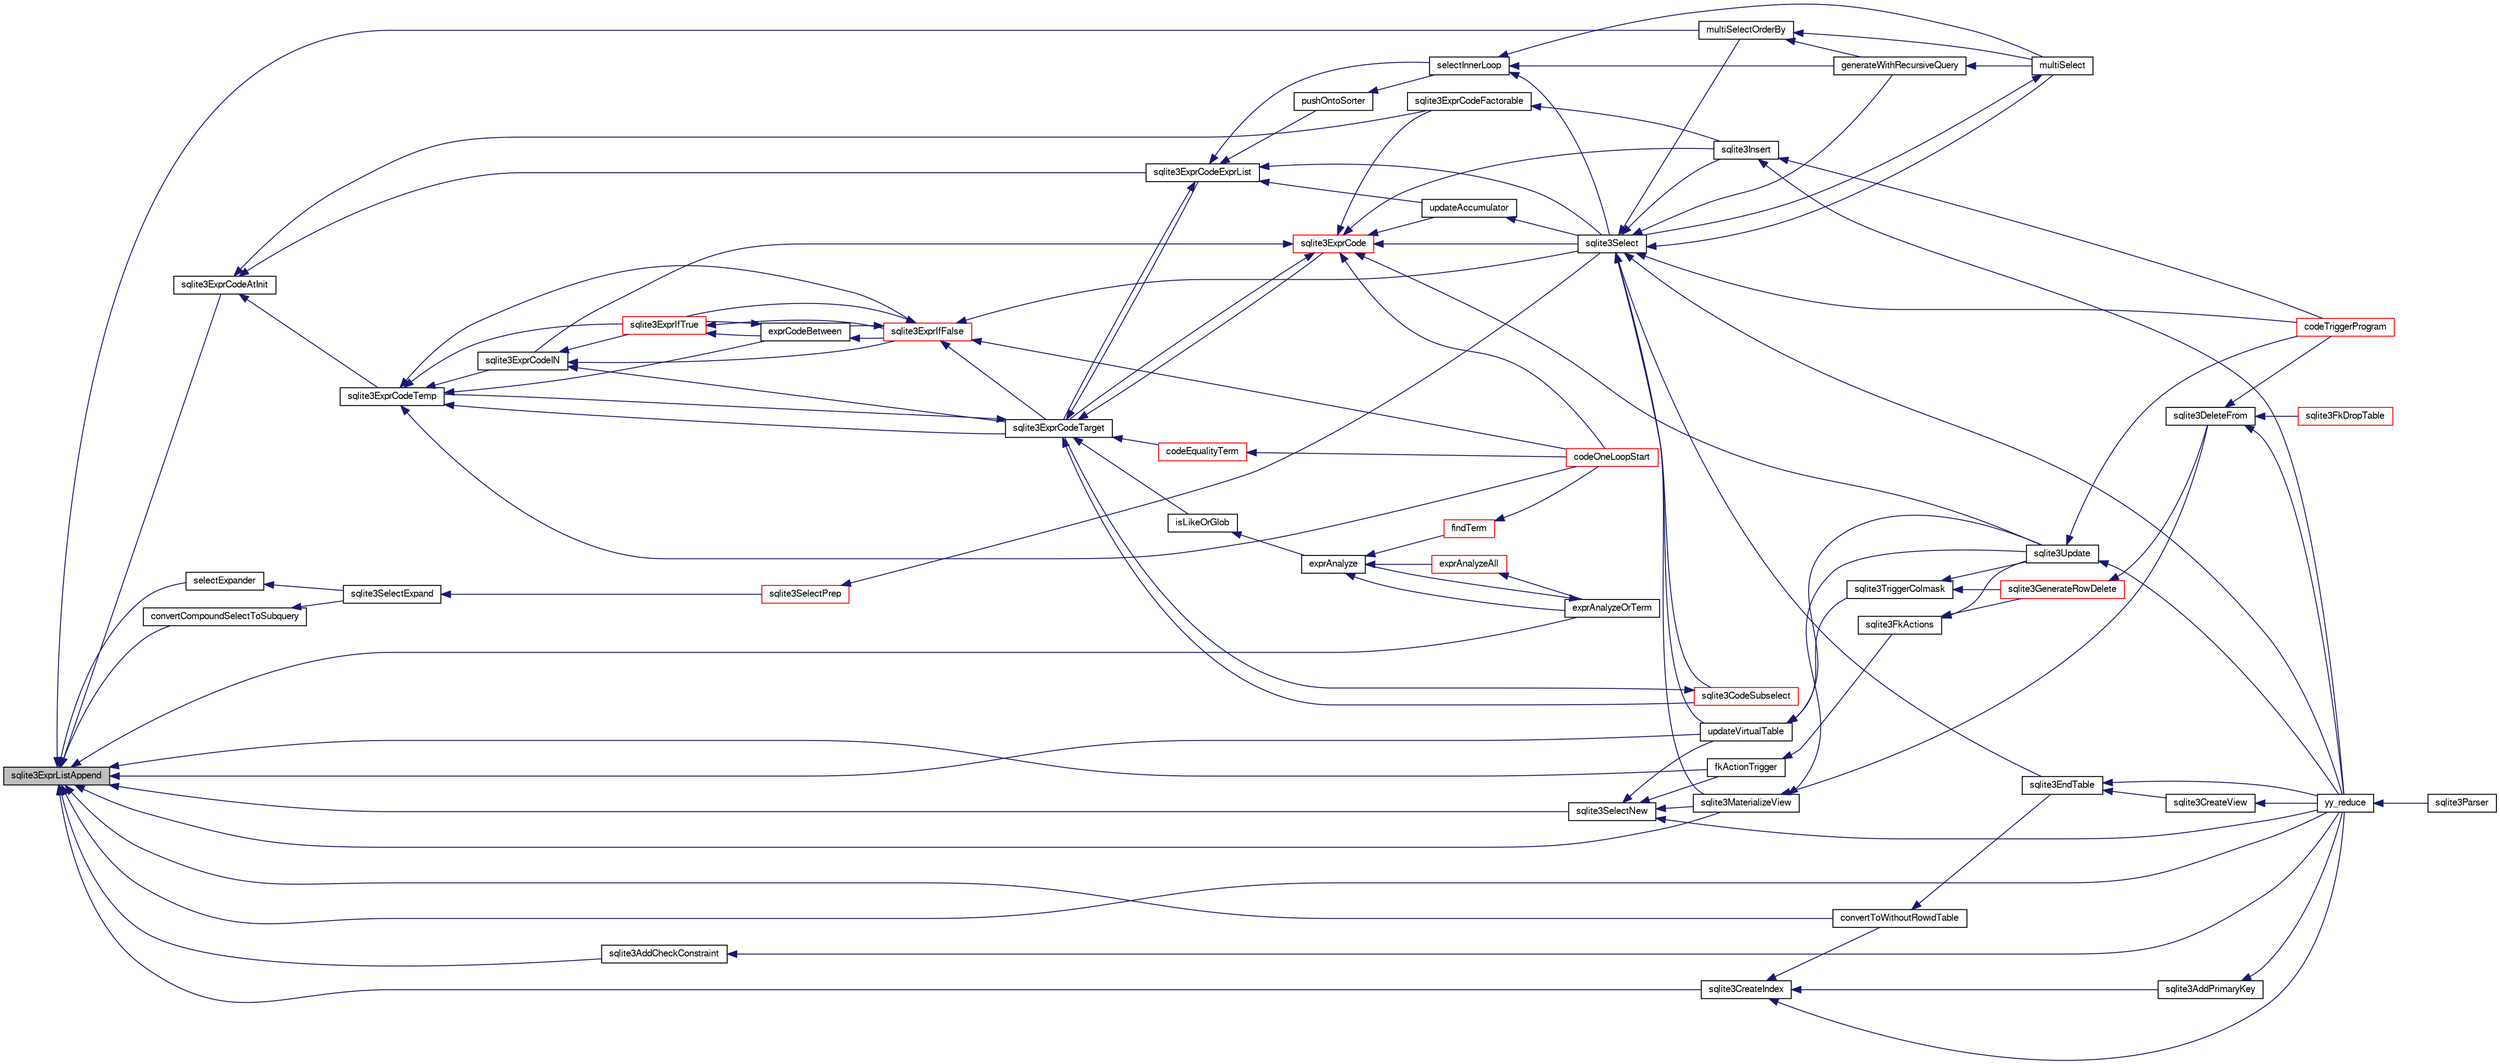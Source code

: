 digraph "sqlite3ExprListAppend"
{
  edge [fontname="FreeSans",fontsize="10",labelfontname="FreeSans",labelfontsize="10"];
  node [fontname="FreeSans",fontsize="10",shape=record];
  rankdir="LR";
  Node534802 [label="sqlite3ExprListAppend",height=0.2,width=0.4,color="black", fillcolor="grey75", style="filled", fontcolor="black"];
  Node534802 -> Node534803 [dir="back",color="midnightblue",fontsize="10",style="solid",fontname="FreeSans"];
  Node534803 [label="sqlite3ExprCodeAtInit",height=0.2,width=0.4,color="black", fillcolor="white", style="filled",URL="$sqlite3_8c.html#ac95e17399015e079099a882989e125c1"];
  Node534803 -> Node534804 [dir="back",color="midnightblue",fontsize="10",style="solid",fontname="FreeSans"];
  Node534804 [label="sqlite3ExprCodeTemp",height=0.2,width=0.4,color="black", fillcolor="white", style="filled",URL="$sqlite3_8c.html#a3bc5c1ccb3c5851847e2aeb4a84ae1fc"];
  Node534804 -> Node534805 [dir="back",color="midnightblue",fontsize="10",style="solid",fontname="FreeSans"];
  Node534805 [label="sqlite3ExprCodeIN",height=0.2,width=0.4,color="black", fillcolor="white", style="filled",URL="$sqlite3_8c.html#ad9cf4f5b5ffb90c24a4a0900c8626193"];
  Node534805 -> Node534806 [dir="back",color="midnightblue",fontsize="10",style="solid",fontname="FreeSans"];
  Node534806 [label="sqlite3ExprCodeTarget",height=0.2,width=0.4,color="black", fillcolor="white", style="filled",URL="$sqlite3_8c.html#a4f308397a0a3ed299ed31aaa1ae2a293"];
  Node534806 -> Node534807 [dir="back",color="midnightblue",fontsize="10",style="solid",fontname="FreeSans"];
  Node534807 [label="sqlite3CodeSubselect",height=0.2,width=0.4,color="red", fillcolor="white", style="filled",URL="$sqlite3_8c.html#aa69b46d2204a1d1b110107a1be12ee0c"];
  Node534807 -> Node534806 [dir="back",color="midnightblue",fontsize="10",style="solid",fontname="FreeSans"];
  Node534806 -> Node534804 [dir="back",color="midnightblue",fontsize="10",style="solid",fontname="FreeSans"];
  Node534806 -> Node534839 [dir="back",color="midnightblue",fontsize="10",style="solid",fontname="FreeSans"];
  Node534839 [label="sqlite3ExprCode",height=0.2,width=0.4,color="red", fillcolor="white", style="filled",URL="$sqlite3_8c.html#a75f270fb0b111b86924cca4ea507b417"];
  Node534839 -> Node534805 [dir="back",color="midnightblue",fontsize="10",style="solid",fontname="FreeSans"];
  Node534839 -> Node534806 [dir="back",color="midnightblue",fontsize="10",style="solid",fontname="FreeSans"];
  Node534839 -> Node534840 [dir="back",color="midnightblue",fontsize="10",style="solid",fontname="FreeSans"];
  Node534840 [label="sqlite3ExprCodeFactorable",height=0.2,width=0.4,color="black", fillcolor="white", style="filled",URL="$sqlite3_8c.html#a843f7fd58eec5a683c1fd8435fcd1e84"];
  Node534840 -> Node534825 [dir="back",color="midnightblue",fontsize="10",style="solid",fontname="FreeSans"];
  Node534825 [label="sqlite3Insert",height=0.2,width=0.4,color="black", fillcolor="white", style="filled",URL="$sqlite3_8c.html#a5b17c9c2000bae6bdff8e6be48d7dc2b"];
  Node534825 -> Node534818 [dir="back",color="midnightblue",fontsize="10",style="solid",fontname="FreeSans"];
  Node534818 [label="codeTriggerProgram",height=0.2,width=0.4,color="red", fillcolor="white", style="filled",URL="$sqlite3_8c.html#a120801f59d9281d201d2ff4b2606836e"];
  Node534825 -> Node534816 [dir="back",color="midnightblue",fontsize="10",style="solid",fontname="FreeSans"];
  Node534816 [label="yy_reduce",height=0.2,width=0.4,color="black", fillcolor="white", style="filled",URL="$sqlite3_8c.html#a7c419a9b25711c666a9a2449ef377f14"];
  Node534816 -> Node534817 [dir="back",color="midnightblue",fontsize="10",style="solid",fontname="FreeSans"];
  Node534817 [label="sqlite3Parser",height=0.2,width=0.4,color="black", fillcolor="white", style="filled",URL="$sqlite3_8c.html#a0327d71a5fabe0b6a343d78a2602e72a"];
  Node534839 -> Node534825 [dir="back",color="midnightblue",fontsize="10",style="solid",fontname="FreeSans"];
  Node534839 -> Node534847 [dir="back",color="midnightblue",fontsize="10",style="solid",fontname="FreeSans"];
  Node534847 [label="updateAccumulator",height=0.2,width=0.4,color="black", fillcolor="white", style="filled",URL="$sqlite3_8c.html#a1681660dd3ecd50c8727d6e56a537bd9"];
  Node534847 -> Node534831 [dir="back",color="midnightblue",fontsize="10",style="solid",fontname="FreeSans"];
  Node534831 [label="sqlite3Select",height=0.2,width=0.4,color="black", fillcolor="white", style="filled",URL="$sqlite3_8c.html#a2465ee8c956209ba4b272477b7c21a45"];
  Node534831 -> Node534807 [dir="back",color="midnightblue",fontsize="10",style="solid",fontname="FreeSans"];
  Node534831 -> Node534832 [dir="back",color="midnightblue",fontsize="10",style="solid",fontname="FreeSans"];
  Node534832 [label="sqlite3EndTable",height=0.2,width=0.4,color="black", fillcolor="white", style="filled",URL="$sqlite3_8c.html#a7b5f2c66c0f0b6f819d970ca389768b0"];
  Node534832 -> Node534833 [dir="back",color="midnightblue",fontsize="10",style="solid",fontname="FreeSans"];
  Node534833 [label="sqlite3CreateView",height=0.2,width=0.4,color="black", fillcolor="white", style="filled",URL="$sqlite3_8c.html#a9d85cb00ff71dee5cd9a019503a6982e"];
  Node534833 -> Node534816 [dir="back",color="midnightblue",fontsize="10",style="solid",fontname="FreeSans"];
  Node534832 -> Node534816 [dir="back",color="midnightblue",fontsize="10",style="solid",fontname="FreeSans"];
  Node534831 -> Node534834 [dir="back",color="midnightblue",fontsize="10",style="solid",fontname="FreeSans"];
  Node534834 [label="sqlite3MaterializeView",height=0.2,width=0.4,color="black", fillcolor="white", style="filled",URL="$sqlite3_8c.html#a4557984b0b75f998fb0c3f231c9b1def"];
  Node534834 -> Node534813 [dir="back",color="midnightblue",fontsize="10",style="solid",fontname="FreeSans"];
  Node534813 [label="sqlite3DeleteFrom",height=0.2,width=0.4,color="black", fillcolor="white", style="filled",URL="$sqlite3_8c.html#ab9b4b45349188b49eabb23f94608a091"];
  Node534813 -> Node534814 [dir="back",color="midnightblue",fontsize="10",style="solid",fontname="FreeSans"];
  Node534814 [label="sqlite3FkDropTable",height=0.2,width=0.4,color="red", fillcolor="white", style="filled",URL="$sqlite3_8c.html#a1218c6fc74e89152ceaa4760e82f5ef9"];
  Node534813 -> Node534818 [dir="back",color="midnightblue",fontsize="10",style="solid",fontname="FreeSans"];
  Node534813 -> Node534816 [dir="back",color="midnightblue",fontsize="10",style="solid",fontname="FreeSans"];
  Node534834 -> Node534826 [dir="back",color="midnightblue",fontsize="10",style="solid",fontname="FreeSans"];
  Node534826 [label="sqlite3Update",height=0.2,width=0.4,color="black", fillcolor="white", style="filled",URL="$sqlite3_8c.html#ac5aa67c46e8cc8174566fabe6809fafa"];
  Node534826 -> Node534818 [dir="back",color="midnightblue",fontsize="10",style="solid",fontname="FreeSans"];
  Node534826 -> Node534816 [dir="back",color="midnightblue",fontsize="10",style="solid",fontname="FreeSans"];
  Node534831 -> Node534825 [dir="back",color="midnightblue",fontsize="10",style="solid",fontname="FreeSans"];
  Node534831 -> Node534835 [dir="back",color="midnightblue",fontsize="10",style="solid",fontname="FreeSans"];
  Node534835 [label="generateWithRecursiveQuery",height=0.2,width=0.4,color="black", fillcolor="white", style="filled",URL="$sqlite3_8c.html#ade2c3663fa9c3b9676507984b9483942"];
  Node534835 -> Node534836 [dir="back",color="midnightblue",fontsize="10",style="solid",fontname="FreeSans"];
  Node534836 [label="multiSelect",height=0.2,width=0.4,color="black", fillcolor="white", style="filled",URL="$sqlite3_8c.html#a6456c61f3d9b2389738753cedfa24fa7"];
  Node534836 -> Node534831 [dir="back",color="midnightblue",fontsize="10",style="solid",fontname="FreeSans"];
  Node534831 -> Node534836 [dir="back",color="midnightblue",fontsize="10",style="solid",fontname="FreeSans"];
  Node534831 -> Node534837 [dir="back",color="midnightblue",fontsize="10",style="solid",fontname="FreeSans"];
  Node534837 [label="multiSelectOrderBy",height=0.2,width=0.4,color="black", fillcolor="white", style="filled",URL="$sqlite3_8c.html#afcdb8488c6f4dfdadaf9f04bca35b808"];
  Node534837 -> Node534835 [dir="back",color="midnightblue",fontsize="10",style="solid",fontname="FreeSans"];
  Node534837 -> Node534836 [dir="back",color="midnightblue",fontsize="10",style="solid",fontname="FreeSans"];
  Node534831 -> Node534818 [dir="back",color="midnightblue",fontsize="10",style="solid",fontname="FreeSans"];
  Node534831 -> Node534838 [dir="back",color="midnightblue",fontsize="10",style="solid",fontname="FreeSans"];
  Node534838 [label="updateVirtualTable",height=0.2,width=0.4,color="black", fillcolor="white", style="filled",URL="$sqlite3_8c.html#a740220531db9293c39a2cdd7da3f74e1"];
  Node534838 -> Node534828 [dir="back",color="midnightblue",fontsize="10",style="solid",fontname="FreeSans"];
  Node534828 [label="sqlite3TriggerColmask",height=0.2,width=0.4,color="black", fillcolor="white", style="filled",URL="$sqlite3_8c.html#acace8e99e37ae5e84ea03c65e820c540"];
  Node534828 -> Node534823 [dir="back",color="midnightblue",fontsize="10",style="solid",fontname="FreeSans"];
  Node534823 [label="sqlite3GenerateRowDelete",height=0.2,width=0.4,color="red", fillcolor="white", style="filled",URL="$sqlite3_8c.html#a2c76cbf3027fc18fdbb8cb4cd96b77d9"];
  Node534823 -> Node534813 [dir="back",color="midnightblue",fontsize="10",style="solid",fontname="FreeSans"];
  Node534828 -> Node534826 [dir="back",color="midnightblue",fontsize="10",style="solid",fontname="FreeSans"];
  Node534838 -> Node534826 [dir="back",color="midnightblue",fontsize="10",style="solid",fontname="FreeSans"];
  Node534831 -> Node534816 [dir="back",color="midnightblue",fontsize="10",style="solid",fontname="FreeSans"];
  Node534839 -> Node534831 [dir="back",color="midnightblue",fontsize="10",style="solid",fontname="FreeSans"];
  Node534839 -> Node534826 [dir="back",color="midnightblue",fontsize="10",style="solid",fontname="FreeSans"];
  Node534839 -> Node534811 [dir="back",color="midnightblue",fontsize="10",style="solid",fontname="FreeSans"];
  Node534811 [label="codeOneLoopStart",height=0.2,width=0.4,color="red", fillcolor="white", style="filled",URL="$sqlite3_8c.html#aa868875120b151c169cc79139ed6e008"];
  Node534806 -> Node534848 [dir="back",color="midnightblue",fontsize="10",style="solid",fontname="FreeSans"];
  Node534848 [label="sqlite3ExprCodeExprList",height=0.2,width=0.4,color="black", fillcolor="white", style="filled",URL="$sqlite3_8c.html#a05b2b3dc3de7565de24eb3a2ff4e9566"];
  Node534848 -> Node534806 [dir="back",color="midnightblue",fontsize="10",style="solid",fontname="FreeSans"];
  Node534848 -> Node534849 [dir="back",color="midnightblue",fontsize="10",style="solid",fontname="FreeSans"];
  Node534849 [label="pushOntoSorter",height=0.2,width=0.4,color="black", fillcolor="white", style="filled",URL="$sqlite3_8c.html#a4555397beb584a386e7739cf022a6651"];
  Node534849 -> Node534850 [dir="back",color="midnightblue",fontsize="10",style="solid",fontname="FreeSans"];
  Node534850 [label="selectInnerLoop",height=0.2,width=0.4,color="black", fillcolor="white", style="filled",URL="$sqlite3_8c.html#ababe0933661ebe67eb0e6074bb1fd411"];
  Node534850 -> Node534835 [dir="back",color="midnightblue",fontsize="10",style="solid",fontname="FreeSans"];
  Node534850 -> Node534836 [dir="back",color="midnightblue",fontsize="10",style="solid",fontname="FreeSans"];
  Node534850 -> Node534831 [dir="back",color="midnightblue",fontsize="10",style="solid",fontname="FreeSans"];
  Node534848 -> Node534850 [dir="back",color="midnightblue",fontsize="10",style="solid",fontname="FreeSans"];
  Node534848 -> Node534847 [dir="back",color="midnightblue",fontsize="10",style="solid",fontname="FreeSans"];
  Node534848 -> Node534831 [dir="back",color="midnightblue",fontsize="10",style="solid",fontname="FreeSans"];
  Node534806 -> Node534851 [dir="back",color="midnightblue",fontsize="10",style="solid",fontname="FreeSans"];
  Node534851 [label="isLikeOrGlob",height=0.2,width=0.4,color="black", fillcolor="white", style="filled",URL="$sqlite3_8c.html#a6c38e495198bf8976f68d1a6ebd74a50"];
  Node534851 -> Node534852 [dir="back",color="midnightblue",fontsize="10",style="solid",fontname="FreeSans"];
  Node534852 [label="exprAnalyze",height=0.2,width=0.4,color="black", fillcolor="white", style="filled",URL="$sqlite3_8c.html#acb10e48c9a4184a4edd9bfd5b14ad0b7"];
  Node534852 -> Node534853 [dir="back",color="midnightblue",fontsize="10",style="solid",fontname="FreeSans"];
  Node534853 [label="findTerm",height=0.2,width=0.4,color="red", fillcolor="white", style="filled",URL="$sqlite3_8c.html#af26eb1eed85001fcf29fa189b631ac4b"];
  Node534853 -> Node534811 [dir="back",color="midnightblue",fontsize="10",style="solid",fontname="FreeSans"];
  Node534852 -> Node534858 [dir="back",color="midnightblue",fontsize="10",style="solid",fontname="FreeSans"];
  Node534858 [label="exprAnalyzeAll",height=0.2,width=0.4,color="red", fillcolor="white", style="filled",URL="$sqlite3_8c.html#a2e7a957af98e240fa68e34d6ff639437"];
  Node534858 -> Node534859 [dir="back",color="midnightblue",fontsize="10",style="solid",fontname="FreeSans"];
  Node534859 [label="exprAnalyzeOrTerm",height=0.2,width=0.4,color="black", fillcolor="white", style="filled",URL="$sqlite3_8c.html#ab95cabd8b51cb2291b5bef0c4a3776d2"];
  Node534859 -> Node534852 [dir="back",color="midnightblue",fontsize="10",style="solid",fontname="FreeSans"];
  Node534852 -> Node534859 [dir="back",color="midnightblue",fontsize="10",style="solid",fontname="FreeSans"];
  Node534806 -> Node534809 [dir="back",color="midnightblue",fontsize="10",style="solid",fontname="FreeSans"];
  Node534809 [label="codeEqualityTerm",height=0.2,width=0.4,color="red", fillcolor="white", style="filled",URL="$sqlite3_8c.html#ad88a57073f031452c9843e97f15acc47"];
  Node534809 -> Node534811 [dir="back",color="midnightblue",fontsize="10",style="solid",fontname="FreeSans"];
  Node534805 -> Node534860 [dir="back",color="midnightblue",fontsize="10",style="solid",fontname="FreeSans"];
  Node534860 [label="sqlite3ExprIfTrue",height=0.2,width=0.4,color="red", fillcolor="white", style="filled",URL="$sqlite3_8c.html#ad93a55237c23e1b743ab1f59df1a1444"];
  Node534860 -> Node534861 [dir="back",color="midnightblue",fontsize="10",style="solid",fontname="FreeSans"];
  Node534861 [label="exprCodeBetween",height=0.2,width=0.4,color="black", fillcolor="white", style="filled",URL="$sqlite3_8c.html#abd053493214542bca8f406f42145d173"];
  Node534861 -> Node534860 [dir="back",color="midnightblue",fontsize="10",style="solid",fontname="FreeSans"];
  Node534861 -> Node534862 [dir="back",color="midnightblue",fontsize="10",style="solid",fontname="FreeSans"];
  Node534862 [label="sqlite3ExprIfFalse",height=0.2,width=0.4,color="red", fillcolor="white", style="filled",URL="$sqlite3_8c.html#af97ecccb5d56e321e118414b08f65b71"];
  Node534862 -> Node534806 [dir="back",color="midnightblue",fontsize="10",style="solid",fontname="FreeSans"];
  Node534862 -> Node534861 [dir="back",color="midnightblue",fontsize="10",style="solid",fontname="FreeSans"];
  Node534862 -> Node534860 [dir="back",color="midnightblue",fontsize="10",style="solid",fontname="FreeSans"];
  Node534862 -> Node534831 [dir="back",color="midnightblue",fontsize="10",style="solid",fontname="FreeSans"];
  Node534862 -> Node534811 [dir="back",color="midnightblue",fontsize="10",style="solid",fontname="FreeSans"];
  Node534860 -> Node534862 [dir="back",color="midnightblue",fontsize="10",style="solid",fontname="FreeSans"];
  Node534805 -> Node534862 [dir="back",color="midnightblue",fontsize="10",style="solid",fontname="FreeSans"];
  Node534804 -> Node534806 [dir="back",color="midnightblue",fontsize="10",style="solid",fontname="FreeSans"];
  Node534804 -> Node534861 [dir="back",color="midnightblue",fontsize="10",style="solid",fontname="FreeSans"];
  Node534804 -> Node534860 [dir="back",color="midnightblue",fontsize="10",style="solid",fontname="FreeSans"];
  Node534804 -> Node534862 [dir="back",color="midnightblue",fontsize="10",style="solid",fontname="FreeSans"];
  Node534804 -> Node534811 [dir="back",color="midnightblue",fontsize="10",style="solid",fontname="FreeSans"];
  Node534803 -> Node534840 [dir="back",color="midnightblue",fontsize="10",style="solid",fontname="FreeSans"];
  Node534803 -> Node534848 [dir="back",color="midnightblue",fontsize="10",style="solid",fontname="FreeSans"];
  Node534802 -> Node534874 [dir="back",color="midnightblue",fontsize="10",style="solid",fontname="FreeSans"];
  Node534874 [label="sqlite3AddCheckConstraint",height=0.2,width=0.4,color="black", fillcolor="white", style="filled",URL="$sqlite3_8c.html#acedfa4de474ea529f7ff135a8947ff76"];
  Node534874 -> Node534816 [dir="back",color="midnightblue",fontsize="10",style="solid",fontname="FreeSans"];
  Node534802 -> Node534867 [dir="back",color="midnightblue",fontsize="10",style="solid",fontname="FreeSans"];
  Node534867 [label="convertToWithoutRowidTable",height=0.2,width=0.4,color="black", fillcolor="white", style="filled",URL="$sqlite3_8c.html#a0d41effc4e4a0ba740429a08f6747313"];
  Node534867 -> Node534832 [dir="back",color="midnightblue",fontsize="10",style="solid",fontname="FreeSans"];
  Node534802 -> Node534865 [dir="back",color="midnightblue",fontsize="10",style="solid",fontname="FreeSans"];
  Node534865 [label="sqlite3CreateIndex",height=0.2,width=0.4,color="black", fillcolor="white", style="filled",URL="$sqlite3_8c.html#a8dbe5e590ab6c58a8c45f34f7c81e825"];
  Node534865 -> Node534866 [dir="back",color="midnightblue",fontsize="10",style="solid",fontname="FreeSans"];
  Node534866 [label="sqlite3AddPrimaryKey",height=0.2,width=0.4,color="black", fillcolor="white", style="filled",URL="$sqlite3_8c.html#af2b0672c3379d2a7d927d210ae0ade62"];
  Node534866 -> Node534816 [dir="back",color="midnightblue",fontsize="10",style="solid",fontname="FreeSans"];
  Node534865 -> Node534867 [dir="back",color="midnightblue",fontsize="10",style="solid",fontname="FreeSans"];
  Node534865 -> Node534816 [dir="back",color="midnightblue",fontsize="10",style="solid",fontname="FreeSans"];
  Node534802 -> Node534834 [dir="back",color="midnightblue",fontsize="10",style="solid",fontname="FreeSans"];
  Node534802 -> Node534875 [dir="back",color="midnightblue",fontsize="10",style="solid",fontname="FreeSans"];
  Node534875 [label="fkActionTrigger",height=0.2,width=0.4,color="black", fillcolor="white", style="filled",URL="$sqlite3_8c.html#a45d66e3277860bacad58eb6296680c8e"];
  Node534875 -> Node534822 [dir="back",color="midnightblue",fontsize="10",style="solid",fontname="FreeSans"];
  Node534822 [label="sqlite3FkActions",height=0.2,width=0.4,color="black", fillcolor="white", style="filled",URL="$sqlite3_8c.html#a39159bd1623724946c22355ba7f3ef90"];
  Node534822 -> Node534823 [dir="back",color="midnightblue",fontsize="10",style="solid",fontname="FreeSans"];
  Node534822 -> Node534826 [dir="back",color="midnightblue",fontsize="10",style="solid",fontname="FreeSans"];
  Node534802 -> Node534876 [dir="back",color="midnightblue",fontsize="10",style="solid",fontname="FreeSans"];
  Node534876 [label="sqlite3SelectNew",height=0.2,width=0.4,color="black", fillcolor="white", style="filled",URL="$sqlite3_8c.html#af637faf2f42e6ac5b93c317ed350252c"];
  Node534876 -> Node534834 [dir="back",color="midnightblue",fontsize="10",style="solid",fontname="FreeSans"];
  Node534876 -> Node534875 [dir="back",color="midnightblue",fontsize="10",style="solid",fontname="FreeSans"];
  Node534876 -> Node534838 [dir="back",color="midnightblue",fontsize="10",style="solid",fontname="FreeSans"];
  Node534876 -> Node534816 [dir="back",color="midnightblue",fontsize="10",style="solid",fontname="FreeSans"];
  Node534802 -> Node534837 [dir="back",color="midnightblue",fontsize="10",style="solid",fontname="FreeSans"];
  Node534802 -> Node534877 [dir="back",color="midnightblue",fontsize="10",style="solid",fontname="FreeSans"];
  Node534877 [label="convertCompoundSelectToSubquery",height=0.2,width=0.4,color="black", fillcolor="white", style="filled",URL="$sqlite3_8c.html#a81a588e62b98e8445d4540bbbc30e10a"];
  Node534877 -> Node534878 [dir="back",color="midnightblue",fontsize="10",style="solid",fontname="FreeSans"];
  Node534878 [label="sqlite3SelectExpand",height=0.2,width=0.4,color="black", fillcolor="white", style="filled",URL="$sqlite3_8c.html#ae55acd1d8219505e629c2148950fa3de"];
  Node534878 -> Node534879 [dir="back",color="midnightblue",fontsize="10",style="solid",fontname="FreeSans"];
  Node534879 [label="sqlite3SelectPrep",height=0.2,width=0.4,color="red", fillcolor="white", style="filled",URL="$sqlite3_8c.html#aa4385bd53c0a43dea72fbc23cc78e1c6"];
  Node534879 -> Node534831 [dir="back",color="midnightblue",fontsize="10",style="solid",fontname="FreeSans"];
  Node534802 -> Node534891 [dir="back",color="midnightblue",fontsize="10",style="solid",fontname="FreeSans"];
  Node534891 [label="selectExpander",height=0.2,width=0.4,color="black", fillcolor="white", style="filled",URL="$sqlite3_8c.html#abee977318fbf74531340c6e41b0ca953"];
  Node534891 -> Node534878 [dir="back",color="midnightblue",fontsize="10",style="solid",fontname="FreeSans"];
  Node534802 -> Node534838 [dir="back",color="midnightblue",fontsize="10",style="solid",fontname="FreeSans"];
  Node534802 -> Node534859 [dir="back",color="midnightblue",fontsize="10",style="solid",fontname="FreeSans"];
  Node534802 -> Node534816 [dir="back",color="midnightblue",fontsize="10",style="solid",fontname="FreeSans"];
}

